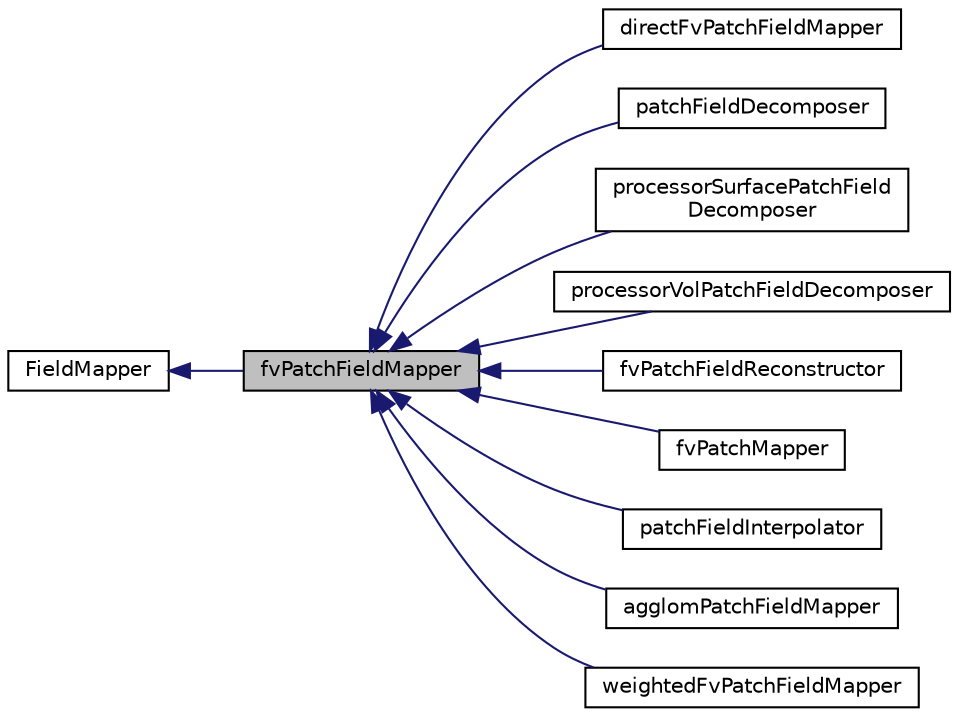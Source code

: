 digraph "fvPatchFieldMapper"
{
  bgcolor="transparent";
  edge [fontname="Helvetica",fontsize="10",labelfontname="Helvetica",labelfontsize="10"];
  node [fontname="Helvetica",fontsize="10",shape=record];
  rankdir="LR";
  Node1 [label="fvPatchFieldMapper",height=0.2,width=0.4,color="black", fillcolor="grey75", style="filled", fontcolor="black"];
  Node2 -> Node1 [dir="back",color="midnightblue",fontsize="10",style="solid",fontname="Helvetica"];
  Node2 [label="FieldMapper",height=0.2,width=0.4,color="black",URL="$a00775.html",tooltip="Abstract base class to hold the Field mapping addressing and weights. "];
  Node1 -> Node3 [dir="back",color="midnightblue",fontsize="10",style="solid",fontname="Helvetica"];
  Node3 [label="directFvPatchFieldMapper",height=0.2,width=0.4,color="black",URL="$a00545.html",tooltip="direct fvPatchFieldMapper "];
  Node1 -> Node4 [dir="back",color="midnightblue",fontsize="10",style="solid",fontname="Helvetica"];
  Node4 [label="patchFieldDecomposer",height=0.2,width=0.4,color="black",URL="$a01835.html",tooltip="Patch field decomposer class. "];
  Node1 -> Node5 [dir="back",color="midnightblue",fontsize="10",style="solid",fontname="Helvetica"];
  Node5 [label="processorSurfacePatchField\lDecomposer",height=0.2,width=0.4,color="black",URL="$a02036.html",tooltip="Processor patch field decomposer class. Surface field is assumed. "];
  Node1 -> Node6 [dir="back",color="midnightblue",fontsize="10",style="solid",fontname="Helvetica"];
  Node6 [label="processorVolPatchFieldDecomposer",height=0.2,width=0.4,color="black",URL="$a02038.html",tooltip="Processor patch field decomposer class. Maps either owner or. "];
  Node1 -> Node7 [dir="back",color="midnightblue",fontsize="10",style="solid",fontname="Helvetica"];
  Node7 [label="fvPatchFieldReconstructor",height=0.2,width=0.4,color="black",URL="$a00901.html",tooltip="Mapper for sizing only - does not do any actual mapping. "];
  Node1 -> Node8 [dir="back",color="midnightblue",fontsize="10",style="solid",fontname="Helvetica"];
  Node8 [label="fvPatchMapper",height=0.2,width=0.4,color="black",URL="$a00902.html",tooltip="Mapping class for a fvPatchField. "];
  Node1 -> Node9 [dir="back",color="midnightblue",fontsize="10",style="solid",fontname="Helvetica"];
  Node9 [label="patchFieldInterpolator",height=0.2,width=0.4,color="black",URL="$a01836.html",tooltip="Patch-field interpolation class. "];
  Node1 -> Node10 [dir="back",color="midnightblue",fontsize="10",style="solid",fontname="Helvetica"];
  Node10 [label="agglomPatchFieldMapper",height=0.2,width=0.4,color="black",URL="$a00034.html",tooltip="Patch field mapper class for agglomerated meshes. "];
  Node1 -> Node11 [dir="back",color="midnightblue",fontsize="10",style="solid",fontname="Helvetica"];
  Node11 [label="weightedFvPatchFieldMapper",height=0.2,width=0.4,color="black",URL="$a02963.html",tooltip="FieldMapper with weighted mapping. "];
}
